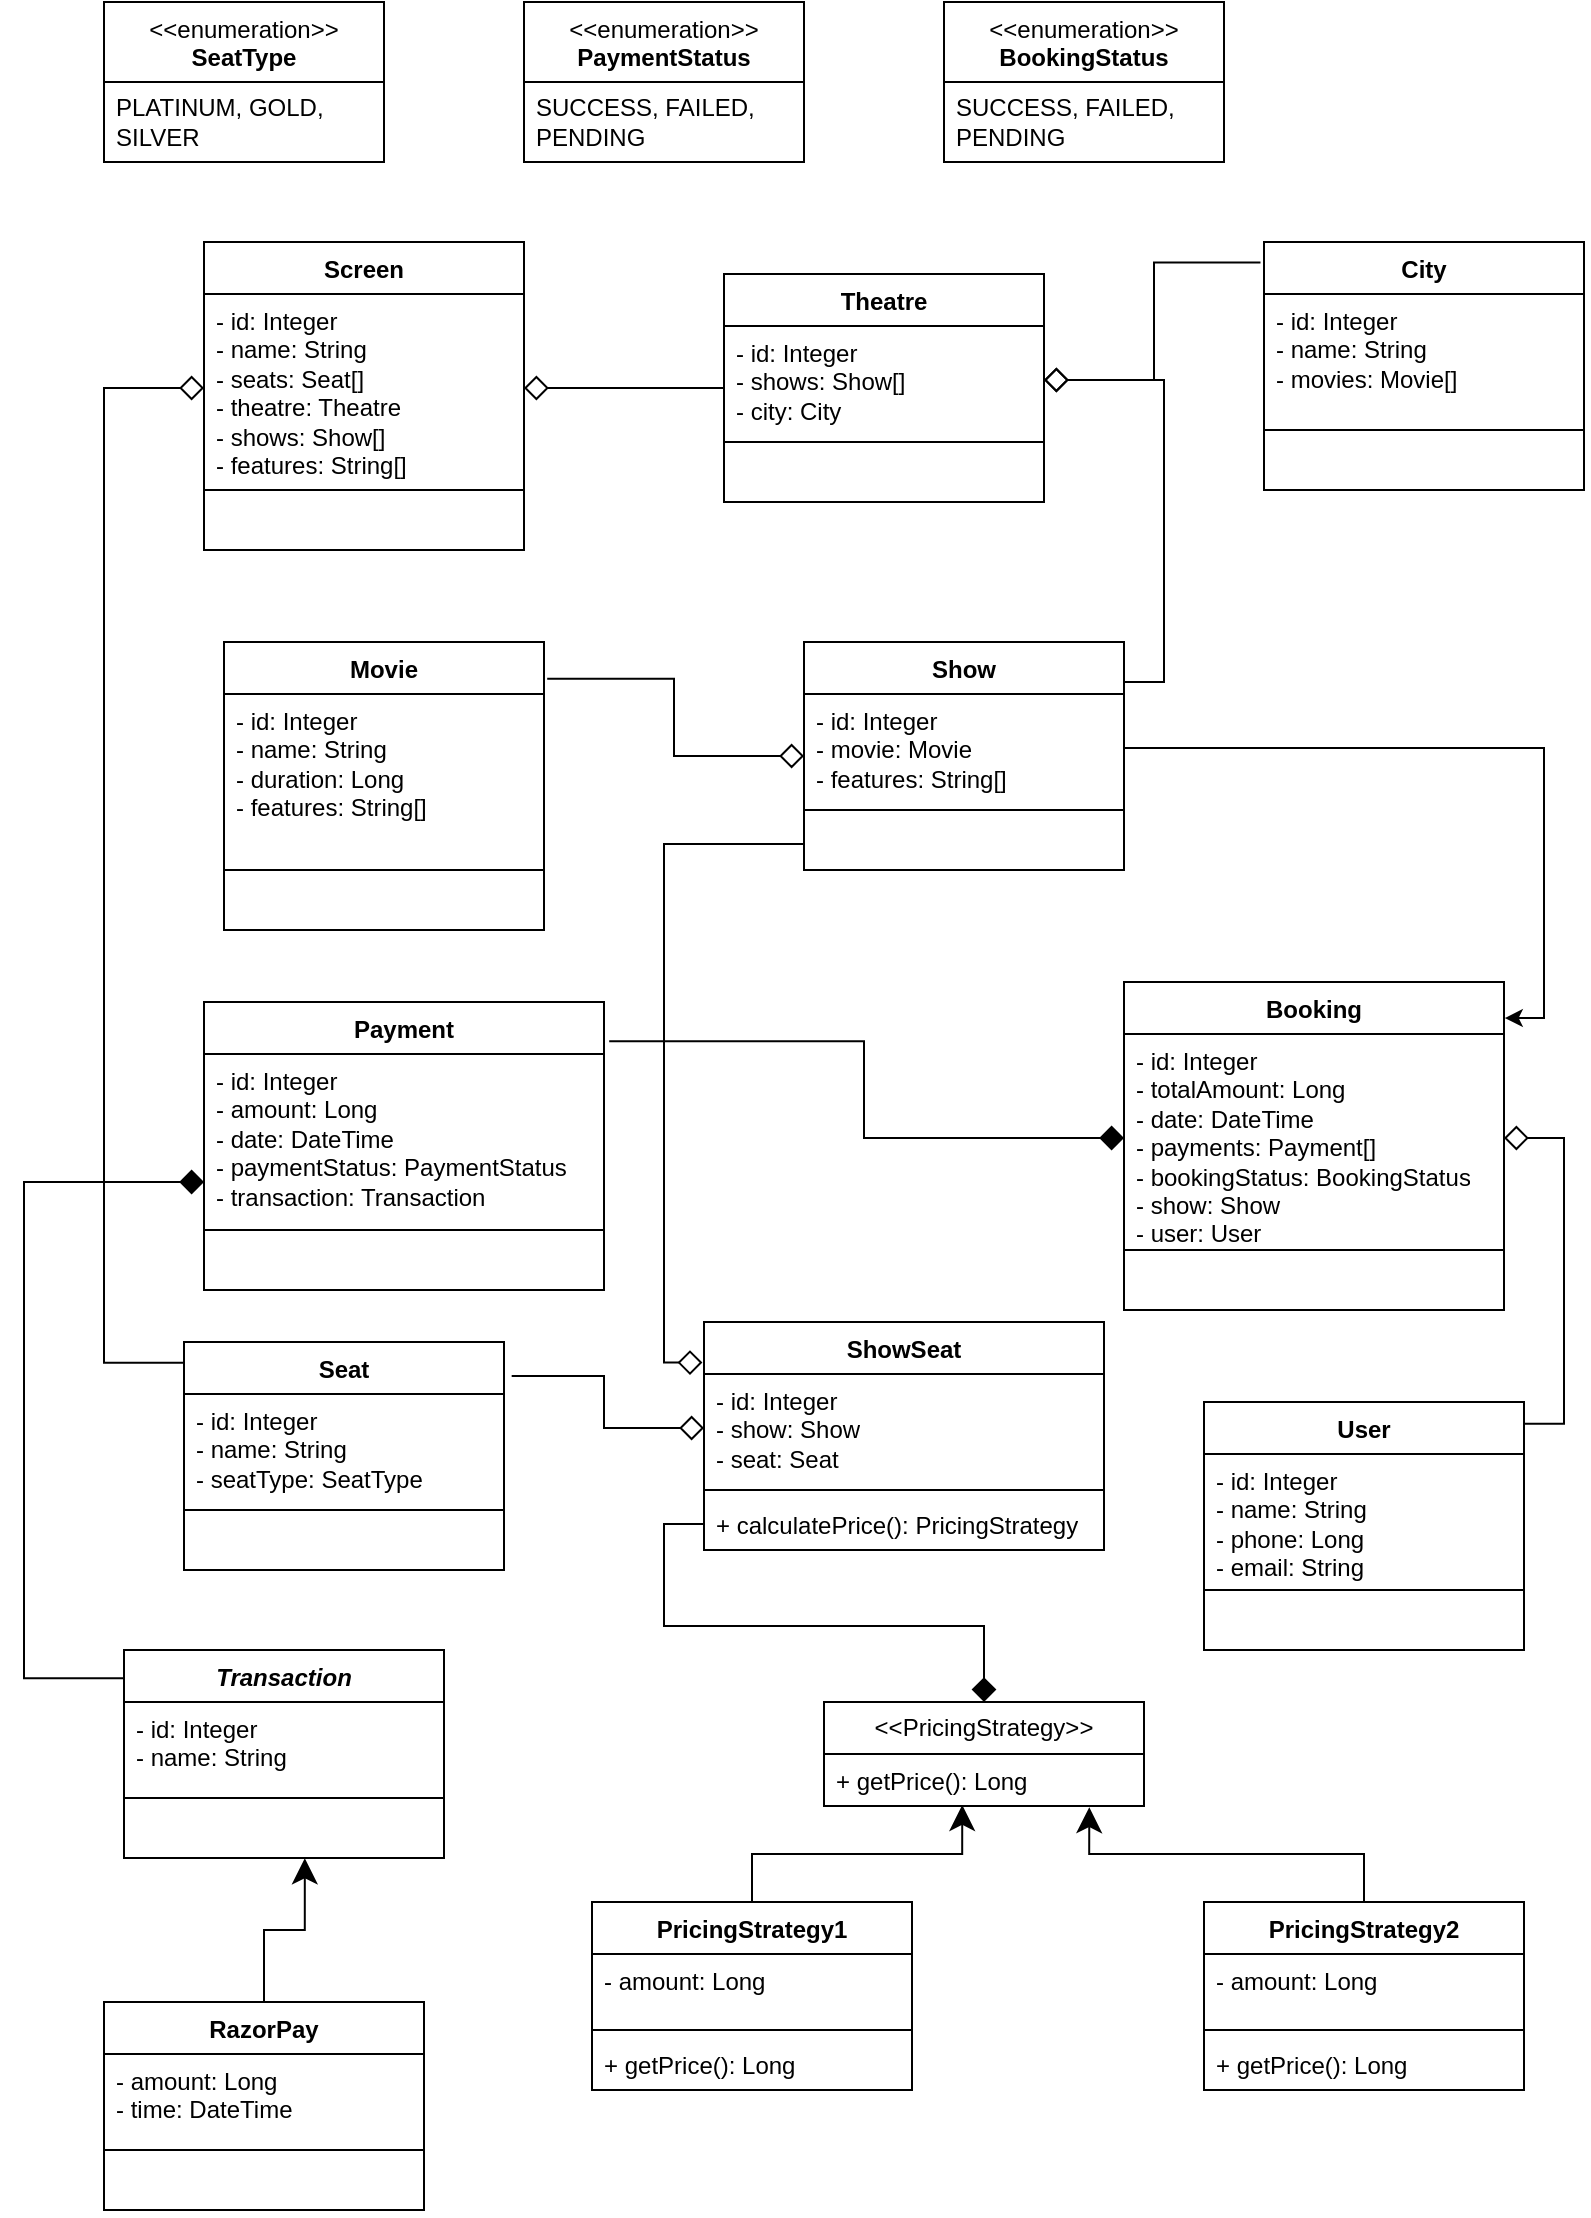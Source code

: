 <mxfile version="24.5.2" type="github">
  <diagram name="Page-1" id="YPxaZICVhEco1zUHnh6d">
    <mxGraphModel dx="1032" dy="530" grid="1" gridSize="10" guides="1" tooltips="1" connect="1" arrows="1" fold="1" page="1" pageScale="1" pageWidth="827" pageHeight="1169" math="0" shadow="0">
      <root>
        <mxCell id="0" />
        <mxCell id="1" parent="0" />
        <mxCell id="FYcy1s9Q1wEInNr1CtbZ-1" value="Screen" style="swimlane;fontStyle=1;align=center;verticalAlign=top;childLayout=stackLayout;horizontal=1;startSize=26;horizontalStack=0;resizeParent=1;resizeParentMax=0;resizeLast=0;collapsible=1;marginBottom=0;whiteSpace=wrap;html=1;" parent="1" vertex="1">
          <mxGeometry x="140" y="140" width="160" height="154" as="geometry" />
        </mxCell>
        <mxCell id="FYcy1s9Q1wEInNr1CtbZ-2" value="- id: Integer&lt;div&gt;- name: String&lt;/div&gt;&lt;div&gt;- seats: Seat[]&lt;/div&gt;&lt;div&gt;- theatre: Theatre&lt;/div&gt;&lt;div&gt;- shows: Show[]&lt;/div&gt;&lt;div&gt;- features: String[]&lt;br&gt;&lt;/div&gt;" style="text;strokeColor=none;fillColor=none;align=left;verticalAlign=top;spacingLeft=4;spacingRight=4;overflow=hidden;rotatable=0;points=[[0,0.5],[1,0.5]];portConstraint=eastwest;whiteSpace=wrap;html=1;" parent="FYcy1s9Q1wEInNr1CtbZ-1" vertex="1">
          <mxGeometry y="26" width="160" height="94" as="geometry" />
        </mxCell>
        <mxCell id="FYcy1s9Q1wEInNr1CtbZ-3" value="" style="line;strokeWidth=1;fillColor=none;align=left;verticalAlign=middle;spacingTop=-1;spacingLeft=3;spacingRight=3;rotatable=0;labelPosition=right;points=[];portConstraint=eastwest;strokeColor=inherit;" parent="FYcy1s9Q1wEInNr1CtbZ-1" vertex="1">
          <mxGeometry y="120" width="160" height="8" as="geometry" />
        </mxCell>
        <mxCell id="FYcy1s9Q1wEInNr1CtbZ-4" value="&amp;nbsp;" style="text;strokeColor=none;fillColor=none;align=left;verticalAlign=top;spacingLeft=4;spacingRight=4;overflow=hidden;rotatable=0;points=[[0,0.5],[1,0.5]];portConstraint=eastwest;whiteSpace=wrap;html=1;" parent="FYcy1s9Q1wEInNr1CtbZ-1" vertex="1">
          <mxGeometry y="128" width="160" height="26" as="geometry" />
        </mxCell>
        <mxCell id="ZV7shRf-ksZKW6ysH2i3-1" style="edgeStyle=orthogonalEdgeStyle;rounded=0;orthogonalLoop=1;jettySize=auto;html=1;entryX=1;entryY=0.5;entryDx=0;entryDy=0;endArrow=diamond;endFill=0;endSize=10;startSize=10;" edge="1" parent="1" source="FYcy1s9Q1wEInNr1CtbZ-5" target="FYcy1s9Q1wEInNr1CtbZ-2">
          <mxGeometry relative="1" as="geometry" />
        </mxCell>
        <mxCell id="FYcy1s9Q1wEInNr1CtbZ-5" value="Theatre" style="swimlane;fontStyle=1;align=center;verticalAlign=top;childLayout=stackLayout;horizontal=1;startSize=26;horizontalStack=0;resizeParent=1;resizeParentMax=0;resizeLast=0;collapsible=1;marginBottom=0;whiteSpace=wrap;html=1;" parent="1" vertex="1">
          <mxGeometry x="400" y="156" width="160" height="114" as="geometry" />
        </mxCell>
        <mxCell id="FYcy1s9Q1wEInNr1CtbZ-6" value="- id: Integer&lt;div&gt;- shows: Show[]&lt;/div&gt;&lt;div&gt;- city: City&lt;/div&gt;" style="text;strokeColor=none;fillColor=none;align=left;verticalAlign=top;spacingLeft=4;spacingRight=4;overflow=hidden;rotatable=0;points=[[0,0.5],[1,0.5]];portConstraint=eastwest;whiteSpace=wrap;html=1;" parent="FYcy1s9Q1wEInNr1CtbZ-5" vertex="1">
          <mxGeometry y="26" width="160" height="54" as="geometry" />
        </mxCell>
        <mxCell id="FYcy1s9Q1wEInNr1CtbZ-7" value="" style="line;strokeWidth=1;fillColor=none;align=left;verticalAlign=middle;spacingTop=-1;spacingLeft=3;spacingRight=3;rotatable=0;labelPosition=right;points=[];portConstraint=eastwest;strokeColor=inherit;" parent="FYcy1s9Q1wEInNr1CtbZ-5" vertex="1">
          <mxGeometry y="80" width="160" height="8" as="geometry" />
        </mxCell>
        <mxCell id="FYcy1s9Q1wEInNr1CtbZ-8" value="&amp;nbsp;" style="text;strokeColor=none;fillColor=none;align=left;verticalAlign=top;spacingLeft=4;spacingRight=4;overflow=hidden;rotatable=0;points=[[0,0.5],[1,0.5]];portConstraint=eastwest;whiteSpace=wrap;html=1;" parent="FYcy1s9Q1wEInNr1CtbZ-5" vertex="1">
          <mxGeometry y="88" width="160" height="26" as="geometry" />
        </mxCell>
        <mxCell id="FYcy1s9Q1wEInNr1CtbZ-9" value="&amp;lt;&amp;lt;enumeration&amp;gt;&amp;gt;&lt;br&gt;&lt;b&gt;SeatType&lt;/b&gt;" style="swimlane;fontStyle=0;align=center;verticalAlign=top;childLayout=stackLayout;horizontal=1;startSize=40;horizontalStack=0;resizeParent=1;resizeParentMax=0;resizeLast=0;collapsible=0;marginBottom=0;html=1;whiteSpace=wrap;" parent="1" vertex="1">
          <mxGeometry x="90" y="20" width="140" height="80" as="geometry" />
        </mxCell>
        <mxCell id="FYcy1s9Q1wEInNr1CtbZ-10" value="PLATINUM, GOLD, SILVER" style="text;html=1;strokeColor=none;fillColor=none;align=left;verticalAlign=middle;spacingLeft=4;spacingRight=4;overflow=hidden;rotatable=0;points=[[0,0.5],[1,0.5]];portConstraint=eastwest;whiteSpace=wrap;" parent="FYcy1s9Q1wEInNr1CtbZ-9" vertex="1">
          <mxGeometry y="40" width="140" height="40" as="geometry" />
        </mxCell>
        <mxCell id="FYcy1s9Q1wEInNr1CtbZ-11" value="Show" style="swimlane;fontStyle=1;align=center;verticalAlign=top;childLayout=stackLayout;horizontal=1;startSize=26;horizontalStack=0;resizeParent=1;resizeParentMax=0;resizeLast=0;collapsible=1;marginBottom=0;whiteSpace=wrap;html=1;" parent="1" vertex="1">
          <mxGeometry x="440" y="340" width="160" height="114" as="geometry" />
        </mxCell>
        <mxCell id="FYcy1s9Q1wEInNr1CtbZ-12" value="- id: Integer&lt;div&gt;- movie: Movie&lt;/div&gt;&lt;div&gt;- features: String[]&lt;br&gt;&lt;/div&gt;" style="text;strokeColor=none;fillColor=none;align=left;verticalAlign=top;spacingLeft=4;spacingRight=4;overflow=hidden;rotatable=0;points=[[0,0.5],[1,0.5]];portConstraint=eastwest;whiteSpace=wrap;html=1;" parent="FYcy1s9Q1wEInNr1CtbZ-11" vertex="1">
          <mxGeometry y="26" width="160" height="54" as="geometry" />
        </mxCell>
        <mxCell id="FYcy1s9Q1wEInNr1CtbZ-13" value="" style="line;strokeWidth=1;fillColor=none;align=left;verticalAlign=middle;spacingTop=-1;spacingLeft=3;spacingRight=3;rotatable=0;labelPosition=right;points=[];portConstraint=eastwest;strokeColor=inherit;" parent="FYcy1s9Q1wEInNr1CtbZ-11" vertex="1">
          <mxGeometry y="80" width="160" height="8" as="geometry" />
        </mxCell>
        <mxCell id="FYcy1s9Q1wEInNr1CtbZ-14" value="&amp;nbsp;" style="text;strokeColor=none;fillColor=none;align=left;verticalAlign=top;spacingLeft=4;spacingRight=4;overflow=hidden;rotatable=0;points=[[0,0.5],[1,0.5]];portConstraint=eastwest;whiteSpace=wrap;html=1;" parent="FYcy1s9Q1wEInNr1CtbZ-11" vertex="1">
          <mxGeometry y="88" width="160" height="26" as="geometry" />
        </mxCell>
        <mxCell id="FYcy1s9Q1wEInNr1CtbZ-15" value="Movie" style="swimlane;fontStyle=1;align=center;verticalAlign=top;childLayout=stackLayout;horizontal=1;startSize=26;horizontalStack=0;resizeParent=1;resizeParentMax=0;resizeLast=0;collapsible=1;marginBottom=0;whiteSpace=wrap;html=1;" parent="1" vertex="1">
          <mxGeometry x="150" y="340" width="160" height="144" as="geometry" />
        </mxCell>
        <mxCell id="FYcy1s9Q1wEInNr1CtbZ-16" value="&lt;div&gt;- id: Integer&lt;/div&gt;- name: String&lt;div&gt;- duration: Long&lt;/div&gt;&lt;div&gt;- features: String[]&lt;/div&gt;" style="text;strokeColor=none;fillColor=none;align=left;verticalAlign=top;spacingLeft=4;spacingRight=4;overflow=hidden;rotatable=0;points=[[0,0.5],[1,0.5]];portConstraint=eastwest;whiteSpace=wrap;html=1;" parent="FYcy1s9Q1wEInNr1CtbZ-15" vertex="1">
          <mxGeometry y="26" width="160" height="84" as="geometry" />
        </mxCell>
        <mxCell id="FYcy1s9Q1wEInNr1CtbZ-17" value="" style="line;strokeWidth=1;fillColor=none;align=left;verticalAlign=middle;spacingTop=-1;spacingLeft=3;spacingRight=3;rotatable=0;labelPosition=right;points=[];portConstraint=eastwest;strokeColor=inherit;" parent="FYcy1s9Q1wEInNr1CtbZ-15" vertex="1">
          <mxGeometry y="110" width="160" height="8" as="geometry" />
        </mxCell>
        <mxCell id="FYcy1s9Q1wEInNr1CtbZ-18" value="&amp;nbsp;" style="text;strokeColor=none;fillColor=none;align=left;verticalAlign=top;spacingLeft=4;spacingRight=4;overflow=hidden;rotatable=0;points=[[0,0.5],[1,0.5]];portConstraint=eastwest;whiteSpace=wrap;html=1;" parent="FYcy1s9Q1wEInNr1CtbZ-15" vertex="1">
          <mxGeometry y="118" width="160" height="26" as="geometry" />
        </mxCell>
        <mxCell id="FYcy1s9Q1wEInNr1CtbZ-19" style="edgeStyle=orthogonalEdgeStyle;rounded=0;orthogonalLoop=1;jettySize=auto;html=1;entryX=1.01;entryY=0.128;entryDx=0;entryDy=0;entryPerimeter=0;endArrow=none;endFill=0;endSize=10;startSize=10;startArrow=diamond;startFill=0;" parent="1" source="FYcy1s9Q1wEInNr1CtbZ-11" target="FYcy1s9Q1wEInNr1CtbZ-15" edge="1">
          <mxGeometry relative="1" as="geometry" />
        </mxCell>
        <mxCell id="ZV7shRf-ksZKW6ysH2i3-3" style="edgeStyle=orthogonalEdgeStyle;rounded=0;orthogonalLoop=1;jettySize=auto;html=1;exitX=1;exitY=0.5;exitDx=0;exitDy=0;entryX=1;entryY=0.175;entryDx=0;entryDy=0;entryPerimeter=0;startArrow=diamond;startFill=0;endArrow=none;endFill=0;endSize=10;startSize=10;" edge="1" parent="1" source="FYcy1s9Q1wEInNr1CtbZ-6" target="FYcy1s9Q1wEInNr1CtbZ-11">
          <mxGeometry relative="1" as="geometry" />
        </mxCell>
        <mxCell id="ZV7shRf-ksZKW6ysH2i3-4" value="&amp;lt;&amp;lt;enumeration&amp;gt;&amp;gt;&lt;br&gt;&lt;b&gt;PaymentStatus&lt;/b&gt;" style="swimlane;fontStyle=0;align=center;verticalAlign=top;childLayout=stackLayout;horizontal=1;startSize=40;horizontalStack=0;resizeParent=1;resizeParentMax=0;resizeLast=0;collapsible=0;marginBottom=0;html=1;whiteSpace=wrap;" vertex="1" parent="1">
          <mxGeometry x="300" y="20" width="140" height="80" as="geometry" />
        </mxCell>
        <mxCell id="ZV7shRf-ksZKW6ysH2i3-5" value="SUCCESS, FAILED, PENDING" style="text;html=1;strokeColor=none;fillColor=none;align=left;verticalAlign=middle;spacingLeft=4;spacingRight=4;overflow=hidden;rotatable=0;points=[[0,0.5],[1,0.5]];portConstraint=eastwest;whiteSpace=wrap;" vertex="1" parent="ZV7shRf-ksZKW6ysH2i3-4">
          <mxGeometry y="40" width="140" height="40" as="geometry" />
        </mxCell>
        <mxCell id="ZV7shRf-ksZKW6ysH2i3-6" value="City" style="swimlane;fontStyle=1;align=center;verticalAlign=top;childLayout=stackLayout;horizontal=1;startSize=26;horizontalStack=0;resizeParent=1;resizeParentMax=0;resizeLast=0;collapsible=1;marginBottom=0;whiteSpace=wrap;html=1;" vertex="1" parent="1">
          <mxGeometry x="670" y="140" width="160" height="124" as="geometry" />
        </mxCell>
        <mxCell id="ZV7shRf-ksZKW6ysH2i3-7" value="- id: Integer&lt;div&gt;- name: String&lt;/div&gt;&lt;div&gt;- movies: Movie[]&lt;/div&gt;" style="text;strokeColor=none;fillColor=none;align=left;verticalAlign=top;spacingLeft=4;spacingRight=4;overflow=hidden;rotatable=0;points=[[0,0.5],[1,0.5]];portConstraint=eastwest;whiteSpace=wrap;html=1;" vertex="1" parent="ZV7shRf-ksZKW6ysH2i3-6">
          <mxGeometry y="26" width="160" height="64" as="geometry" />
        </mxCell>
        <mxCell id="ZV7shRf-ksZKW6ysH2i3-8" value="" style="line;strokeWidth=1;fillColor=none;align=left;verticalAlign=middle;spacingTop=-1;spacingLeft=3;spacingRight=3;rotatable=0;labelPosition=right;points=[];portConstraint=eastwest;strokeColor=inherit;" vertex="1" parent="ZV7shRf-ksZKW6ysH2i3-6">
          <mxGeometry y="90" width="160" height="8" as="geometry" />
        </mxCell>
        <mxCell id="ZV7shRf-ksZKW6ysH2i3-9" value="&amp;nbsp;" style="text;strokeColor=none;fillColor=none;align=left;verticalAlign=top;spacingLeft=4;spacingRight=4;overflow=hidden;rotatable=0;points=[[0,0.5],[1,0.5]];portConstraint=eastwest;whiteSpace=wrap;html=1;" vertex="1" parent="ZV7shRf-ksZKW6ysH2i3-6">
          <mxGeometry y="98" width="160" height="26" as="geometry" />
        </mxCell>
        <mxCell id="ZV7shRf-ksZKW6ysH2i3-10" style="edgeStyle=orthogonalEdgeStyle;rounded=0;orthogonalLoop=1;jettySize=auto;html=1;entryX=-0.011;entryY=0.083;entryDx=0;entryDy=0;entryPerimeter=0;startArrow=diamond;startFill=0;endArrow=none;endFill=0;endSize=10;startSize=10;" edge="1" parent="1" source="FYcy1s9Q1wEInNr1CtbZ-6" target="ZV7shRf-ksZKW6ysH2i3-6">
          <mxGeometry relative="1" as="geometry" />
        </mxCell>
        <mxCell id="ZV7shRf-ksZKW6ysH2i3-11" value="Payment" style="swimlane;fontStyle=1;align=center;verticalAlign=top;childLayout=stackLayout;horizontal=1;startSize=26;horizontalStack=0;resizeParent=1;resizeParentMax=0;resizeLast=0;collapsible=1;marginBottom=0;whiteSpace=wrap;html=1;" vertex="1" parent="1">
          <mxGeometry x="140" y="520" width="200" height="144" as="geometry" />
        </mxCell>
        <mxCell id="ZV7shRf-ksZKW6ysH2i3-12" value="&lt;div&gt;- id: Integer&lt;/div&gt;- amount: Long&lt;div&gt;- date: DateTime&lt;/div&gt;&lt;div&gt;- paymentStatus: PaymentStatus&lt;/div&gt;&lt;div&gt;- transaction: Transaction&lt;/div&gt;" style="text;strokeColor=none;fillColor=none;align=left;verticalAlign=top;spacingLeft=4;spacingRight=4;overflow=hidden;rotatable=0;points=[[0,0.5],[1,0.5]];portConstraint=eastwest;whiteSpace=wrap;html=1;" vertex="1" parent="ZV7shRf-ksZKW6ysH2i3-11">
          <mxGeometry y="26" width="200" height="84" as="geometry" />
        </mxCell>
        <mxCell id="ZV7shRf-ksZKW6ysH2i3-13" value="" style="line;strokeWidth=1;fillColor=none;align=left;verticalAlign=middle;spacingTop=-1;spacingLeft=3;spacingRight=3;rotatable=0;labelPosition=right;points=[];portConstraint=eastwest;strokeColor=inherit;" vertex="1" parent="ZV7shRf-ksZKW6ysH2i3-11">
          <mxGeometry y="110" width="200" height="8" as="geometry" />
        </mxCell>
        <mxCell id="ZV7shRf-ksZKW6ysH2i3-14" value="&amp;nbsp;" style="text;strokeColor=none;fillColor=none;align=left;verticalAlign=top;spacingLeft=4;spacingRight=4;overflow=hidden;rotatable=0;points=[[0,0.5],[1,0.5]];portConstraint=eastwest;whiteSpace=wrap;html=1;" vertex="1" parent="ZV7shRf-ksZKW6ysH2i3-11">
          <mxGeometry y="118" width="200" height="26" as="geometry" />
        </mxCell>
        <mxCell id="ZV7shRf-ksZKW6ysH2i3-15" value="Booking" style="swimlane;fontStyle=1;align=center;verticalAlign=top;childLayout=stackLayout;horizontal=1;startSize=26;horizontalStack=0;resizeParent=1;resizeParentMax=0;resizeLast=0;collapsible=1;marginBottom=0;whiteSpace=wrap;html=1;" vertex="1" parent="1">
          <mxGeometry x="600" y="510" width="190" height="164" as="geometry" />
        </mxCell>
        <mxCell id="ZV7shRf-ksZKW6ysH2i3-16" value="&lt;div&gt;- id: Integer&lt;/div&gt;- totalAmount: Long&lt;div&gt;- date: DateTime&lt;/div&gt;&lt;div&gt;- payments: Payment[]&lt;/div&gt;&lt;div&gt;- bookingStatus: BookingStatus&lt;/div&gt;&lt;div&gt;- show: Show&lt;/div&gt;&lt;div&gt;- user: User&lt;/div&gt;" style="text;strokeColor=none;fillColor=none;align=left;verticalAlign=top;spacingLeft=4;spacingRight=4;overflow=hidden;rotatable=0;points=[[0,0.5],[1,0.5]];portConstraint=eastwest;whiteSpace=wrap;html=1;" vertex="1" parent="ZV7shRf-ksZKW6ysH2i3-15">
          <mxGeometry y="26" width="190" height="104" as="geometry" />
        </mxCell>
        <mxCell id="ZV7shRf-ksZKW6ysH2i3-17" value="" style="line;strokeWidth=1;fillColor=none;align=left;verticalAlign=middle;spacingTop=-1;spacingLeft=3;spacingRight=3;rotatable=0;labelPosition=right;points=[];portConstraint=eastwest;strokeColor=inherit;" vertex="1" parent="ZV7shRf-ksZKW6ysH2i3-15">
          <mxGeometry y="130" width="190" height="8" as="geometry" />
        </mxCell>
        <mxCell id="ZV7shRf-ksZKW6ysH2i3-18" value="&amp;nbsp;" style="text;strokeColor=none;fillColor=none;align=left;verticalAlign=top;spacingLeft=4;spacingRight=4;overflow=hidden;rotatable=0;points=[[0,0.5],[1,0.5]];portConstraint=eastwest;whiteSpace=wrap;html=1;" vertex="1" parent="ZV7shRf-ksZKW6ysH2i3-15">
          <mxGeometry y="138" width="190" height="26" as="geometry" />
        </mxCell>
        <mxCell id="ZV7shRf-ksZKW6ysH2i3-19" value="&amp;lt;&amp;lt;enumeration&amp;gt;&amp;gt;&lt;br&gt;&lt;b&gt;BookingStatus&lt;/b&gt;" style="swimlane;fontStyle=0;align=center;verticalAlign=top;childLayout=stackLayout;horizontal=1;startSize=40;horizontalStack=0;resizeParent=1;resizeParentMax=0;resizeLast=0;collapsible=0;marginBottom=0;html=1;whiteSpace=wrap;" vertex="1" parent="1">
          <mxGeometry x="510" y="20" width="140" height="80" as="geometry" />
        </mxCell>
        <mxCell id="ZV7shRf-ksZKW6ysH2i3-20" value="SUCCESS, FAILED, PENDING" style="text;html=1;strokeColor=none;fillColor=none;align=left;verticalAlign=middle;spacingLeft=4;spacingRight=4;overflow=hidden;rotatable=0;points=[[0,0.5],[1,0.5]];portConstraint=eastwest;whiteSpace=wrap;" vertex="1" parent="ZV7shRf-ksZKW6ysH2i3-19">
          <mxGeometry y="40" width="140" height="40" as="geometry" />
        </mxCell>
        <mxCell id="ZV7shRf-ksZKW6ysH2i3-22" style="edgeStyle=orthogonalEdgeStyle;rounded=0;orthogonalLoop=1;jettySize=auto;html=1;entryX=1.002;entryY=0.11;entryDx=0;entryDy=0;entryPerimeter=0;" edge="1" parent="1" source="FYcy1s9Q1wEInNr1CtbZ-12" target="ZV7shRf-ksZKW6ysH2i3-15">
          <mxGeometry relative="1" as="geometry" />
        </mxCell>
        <mxCell id="ZV7shRf-ksZKW6ysH2i3-23" style="edgeStyle=orthogonalEdgeStyle;rounded=0;orthogonalLoop=1;jettySize=auto;html=1;entryX=1.013;entryY=-0.076;entryDx=0;entryDy=0;entryPerimeter=0;startArrow=diamond;startFill=1;endArrow=none;endFill=0;endSize=10;startSize=10;" edge="1" parent="1" source="ZV7shRf-ksZKW6ysH2i3-16" target="ZV7shRf-ksZKW6ysH2i3-12">
          <mxGeometry relative="1" as="geometry" />
        </mxCell>
        <mxCell id="ZV7shRf-ksZKW6ysH2i3-24" value="ShowSeat" style="swimlane;fontStyle=1;align=center;verticalAlign=top;childLayout=stackLayout;horizontal=1;startSize=26;horizontalStack=0;resizeParent=1;resizeParentMax=0;resizeLast=0;collapsible=1;marginBottom=0;whiteSpace=wrap;html=1;" vertex="1" parent="1">
          <mxGeometry x="390" y="680" width="200" height="114" as="geometry" />
        </mxCell>
        <mxCell id="ZV7shRf-ksZKW6ysH2i3-25" value="- id: Integer&lt;div&gt;- show: Show&lt;/div&gt;&lt;div&gt;- seat: Seat&lt;/div&gt;&lt;div&gt;&lt;br&gt;&lt;/div&gt;" style="text;strokeColor=none;fillColor=none;align=left;verticalAlign=top;spacingLeft=4;spacingRight=4;overflow=hidden;rotatable=0;points=[[0,0.5],[1,0.5]];portConstraint=eastwest;whiteSpace=wrap;html=1;" vertex="1" parent="ZV7shRf-ksZKW6ysH2i3-24">
          <mxGeometry y="26" width="200" height="54" as="geometry" />
        </mxCell>
        <mxCell id="ZV7shRf-ksZKW6ysH2i3-26" value="" style="line;strokeWidth=1;fillColor=none;align=left;verticalAlign=middle;spacingTop=-1;spacingLeft=3;spacingRight=3;rotatable=0;labelPosition=right;points=[];portConstraint=eastwest;strokeColor=inherit;" vertex="1" parent="ZV7shRf-ksZKW6ysH2i3-24">
          <mxGeometry y="80" width="200" height="8" as="geometry" />
        </mxCell>
        <mxCell id="ZV7shRf-ksZKW6ysH2i3-27" value="+ calculatePrice(): PricingStrategy" style="text;strokeColor=none;fillColor=none;align=left;verticalAlign=top;spacingLeft=4;spacingRight=4;overflow=hidden;rotatable=0;points=[[0,0.5],[1,0.5]];portConstraint=eastwest;whiteSpace=wrap;html=1;" vertex="1" parent="ZV7shRf-ksZKW6ysH2i3-24">
          <mxGeometry y="88" width="200" height="26" as="geometry" />
        </mxCell>
        <mxCell id="ZV7shRf-ksZKW6ysH2i3-28" value="Seat" style="swimlane;fontStyle=1;align=center;verticalAlign=top;childLayout=stackLayout;horizontal=1;startSize=26;horizontalStack=0;resizeParent=1;resizeParentMax=0;resizeLast=0;collapsible=1;marginBottom=0;whiteSpace=wrap;html=1;" vertex="1" parent="1">
          <mxGeometry x="130" y="690" width="160" height="114" as="geometry" />
        </mxCell>
        <mxCell id="ZV7shRf-ksZKW6ysH2i3-29" value="- id: Integer&lt;div&gt;- name: String&lt;/div&gt;&lt;div&gt;- seatType: SeatType&lt;/div&gt;" style="text;strokeColor=none;fillColor=none;align=left;verticalAlign=top;spacingLeft=4;spacingRight=4;overflow=hidden;rotatable=0;points=[[0,0.5],[1,0.5]];portConstraint=eastwest;whiteSpace=wrap;html=1;" vertex="1" parent="ZV7shRf-ksZKW6ysH2i3-28">
          <mxGeometry y="26" width="160" height="54" as="geometry" />
        </mxCell>
        <mxCell id="ZV7shRf-ksZKW6ysH2i3-30" value="" style="line;strokeWidth=1;fillColor=none;align=left;verticalAlign=middle;spacingTop=-1;spacingLeft=3;spacingRight=3;rotatable=0;labelPosition=right;points=[];portConstraint=eastwest;strokeColor=inherit;" vertex="1" parent="ZV7shRf-ksZKW6ysH2i3-28">
          <mxGeometry y="80" width="160" height="8" as="geometry" />
        </mxCell>
        <mxCell id="ZV7shRf-ksZKW6ysH2i3-31" value="&amp;nbsp;" style="text;strokeColor=none;fillColor=none;align=left;verticalAlign=top;spacingLeft=4;spacingRight=4;overflow=hidden;rotatable=0;points=[[0,0.5],[1,0.5]];portConstraint=eastwest;whiteSpace=wrap;html=1;" vertex="1" parent="ZV7shRf-ksZKW6ysH2i3-28">
          <mxGeometry y="88" width="160" height="26" as="geometry" />
        </mxCell>
        <mxCell id="ZV7shRf-ksZKW6ysH2i3-32" style="edgeStyle=orthogonalEdgeStyle;rounded=0;orthogonalLoop=1;jettySize=auto;html=1;entryX=0.003;entryY=0.091;entryDx=0;entryDy=0;entryPerimeter=0;startArrow=diamond;startFill=0;endArrow=none;endFill=0;endSize=10;startSize=10;" edge="1" parent="1" source="FYcy1s9Q1wEInNr1CtbZ-2" target="ZV7shRf-ksZKW6ysH2i3-28">
          <mxGeometry relative="1" as="geometry">
            <Array as="points">
              <mxPoint x="90" y="213" />
              <mxPoint x="90" y="700" />
            </Array>
          </mxGeometry>
        </mxCell>
        <mxCell id="ZV7shRf-ksZKW6ysH2i3-33" style="edgeStyle=orthogonalEdgeStyle;rounded=0;orthogonalLoop=1;jettySize=auto;html=1;entryX=-0.004;entryY=0.178;entryDx=0;entryDy=0;entryPerimeter=0;endArrow=diamond;endFill=0;endSize=10;startSize=10;" edge="1" parent="1" source="FYcy1s9Q1wEInNr1CtbZ-14" target="ZV7shRf-ksZKW6ysH2i3-24">
          <mxGeometry relative="1" as="geometry">
            <Array as="points">
              <mxPoint x="370" y="441" />
              <mxPoint x="370" y="700" />
            </Array>
          </mxGeometry>
        </mxCell>
        <mxCell id="ZV7shRf-ksZKW6ysH2i3-34" style="edgeStyle=orthogonalEdgeStyle;rounded=0;orthogonalLoop=1;jettySize=auto;html=1;entryX=1.024;entryY=0.149;entryDx=0;entryDy=0;entryPerimeter=0;startArrow=diamond;startFill=0;endArrow=none;endFill=0;endSize=10;startSize=10;" edge="1" parent="1" source="ZV7shRf-ksZKW6ysH2i3-25" target="ZV7shRf-ksZKW6ysH2i3-28">
          <mxGeometry relative="1" as="geometry" />
        </mxCell>
        <mxCell id="ZV7shRf-ksZKW6ysH2i3-41" style="edgeStyle=orthogonalEdgeStyle;rounded=0;orthogonalLoop=1;jettySize=auto;html=1;entryX=0;entryY=0.5;entryDx=0;entryDy=0;startArrow=diamond;startFill=1;endArrow=none;endFill=0;endSize=10;startSize=10;" edge="1" parent="1" source="ZV7shRf-ksZKW6ysH2i3-37" target="ZV7shRf-ksZKW6ysH2i3-27">
          <mxGeometry relative="1" as="geometry" />
        </mxCell>
        <mxCell id="ZV7shRf-ksZKW6ysH2i3-37" value="&amp;lt;&amp;lt;PricingStrategy&amp;gt;&amp;gt;" style="swimlane;fontStyle=0;childLayout=stackLayout;horizontal=1;startSize=26;fillColor=none;horizontalStack=0;resizeParent=1;resizeParentMax=0;resizeLast=0;collapsible=1;marginBottom=0;whiteSpace=wrap;html=1;" vertex="1" parent="1">
          <mxGeometry x="450" y="870" width="160" height="52" as="geometry" />
        </mxCell>
        <mxCell id="ZV7shRf-ksZKW6ysH2i3-38" value="+ getPrice(): Long" style="text;strokeColor=none;fillColor=none;align=left;verticalAlign=top;spacingLeft=4;spacingRight=4;overflow=hidden;rotatable=0;points=[[0,0.5],[1,0.5]];portConstraint=eastwest;whiteSpace=wrap;html=1;" vertex="1" parent="ZV7shRf-ksZKW6ysH2i3-37">
          <mxGeometry y="26" width="160" height="26" as="geometry" />
        </mxCell>
        <mxCell id="ZV7shRf-ksZKW6ysH2i3-42" value="PricingStrategy1" style="swimlane;fontStyle=1;align=center;verticalAlign=top;childLayout=stackLayout;horizontal=1;startSize=26;horizontalStack=0;resizeParent=1;resizeParentMax=0;resizeLast=0;collapsible=1;marginBottom=0;whiteSpace=wrap;html=1;" vertex="1" parent="1">
          <mxGeometry x="334" y="970" width="160" height="94" as="geometry" />
        </mxCell>
        <mxCell id="ZV7shRf-ksZKW6ysH2i3-43" value="&lt;div&gt;- amount: Long&lt;br&gt;&lt;/div&gt;" style="text;strokeColor=none;fillColor=none;align=left;verticalAlign=top;spacingLeft=4;spacingRight=4;overflow=hidden;rotatable=0;points=[[0,0.5],[1,0.5]];portConstraint=eastwest;whiteSpace=wrap;html=1;" vertex="1" parent="ZV7shRf-ksZKW6ysH2i3-42">
          <mxGeometry y="26" width="160" height="34" as="geometry" />
        </mxCell>
        <mxCell id="ZV7shRf-ksZKW6ysH2i3-44" value="" style="line;strokeWidth=1;fillColor=none;align=left;verticalAlign=middle;spacingTop=-1;spacingLeft=3;spacingRight=3;rotatable=0;labelPosition=right;points=[];portConstraint=eastwest;strokeColor=inherit;" vertex="1" parent="ZV7shRf-ksZKW6ysH2i3-42">
          <mxGeometry y="60" width="160" height="8" as="geometry" />
        </mxCell>
        <mxCell id="ZV7shRf-ksZKW6ysH2i3-45" value="+ getPrice(): Long" style="text;strokeColor=none;fillColor=none;align=left;verticalAlign=top;spacingLeft=4;spacingRight=4;overflow=hidden;rotatable=0;points=[[0,0.5],[1,0.5]];portConstraint=eastwest;whiteSpace=wrap;html=1;" vertex="1" parent="ZV7shRf-ksZKW6ysH2i3-42">
          <mxGeometry y="68" width="160" height="26" as="geometry" />
        </mxCell>
        <mxCell id="ZV7shRf-ksZKW6ysH2i3-46" value="PricingStrategy2" style="swimlane;fontStyle=1;align=center;verticalAlign=top;childLayout=stackLayout;horizontal=1;startSize=26;horizontalStack=0;resizeParent=1;resizeParentMax=0;resizeLast=0;collapsible=1;marginBottom=0;whiteSpace=wrap;html=1;" vertex="1" parent="1">
          <mxGeometry x="640" y="970" width="160" height="94" as="geometry" />
        </mxCell>
        <mxCell id="ZV7shRf-ksZKW6ysH2i3-47" value="- amount: Long" style="text;strokeColor=none;fillColor=none;align=left;verticalAlign=top;spacingLeft=4;spacingRight=4;overflow=hidden;rotatable=0;points=[[0,0.5],[1,0.5]];portConstraint=eastwest;whiteSpace=wrap;html=1;" vertex="1" parent="ZV7shRf-ksZKW6ysH2i3-46">
          <mxGeometry y="26" width="160" height="34" as="geometry" />
        </mxCell>
        <mxCell id="ZV7shRf-ksZKW6ysH2i3-48" value="" style="line;strokeWidth=1;fillColor=none;align=left;verticalAlign=middle;spacingTop=-1;spacingLeft=3;spacingRight=3;rotatable=0;labelPosition=right;points=[];portConstraint=eastwest;strokeColor=inherit;" vertex="1" parent="ZV7shRf-ksZKW6ysH2i3-46">
          <mxGeometry y="60" width="160" height="8" as="geometry" />
        </mxCell>
        <mxCell id="ZV7shRf-ksZKW6ysH2i3-49" value="+ getPrice(): Long" style="text;strokeColor=none;fillColor=none;align=left;verticalAlign=top;spacingLeft=4;spacingRight=4;overflow=hidden;rotatable=0;points=[[0,0.5],[1,0.5]];portConstraint=eastwest;whiteSpace=wrap;html=1;" vertex="1" parent="ZV7shRf-ksZKW6ysH2i3-46">
          <mxGeometry y="68" width="160" height="26" as="geometry" />
        </mxCell>
        <mxCell id="ZV7shRf-ksZKW6ysH2i3-51" style="edgeStyle=orthogonalEdgeStyle;rounded=0;orthogonalLoop=1;jettySize=auto;html=1;entryX=0.829;entryY=1.022;entryDx=0;entryDy=0;entryPerimeter=0;endSize=10;" edge="1" parent="1" source="ZV7shRf-ksZKW6ysH2i3-46" target="ZV7shRf-ksZKW6ysH2i3-38">
          <mxGeometry relative="1" as="geometry" />
        </mxCell>
        <mxCell id="ZV7shRf-ksZKW6ysH2i3-53" style="edgeStyle=orthogonalEdgeStyle;rounded=0;orthogonalLoop=1;jettySize=auto;html=1;entryX=0.432;entryY=0.979;entryDx=0;entryDy=0;entryPerimeter=0;endSize=10;startSize=10;" edge="1" parent="1" source="ZV7shRf-ksZKW6ysH2i3-42" target="ZV7shRf-ksZKW6ysH2i3-38">
          <mxGeometry relative="1" as="geometry" />
        </mxCell>
        <mxCell id="ZV7shRf-ksZKW6ysH2i3-54" value="User" style="swimlane;fontStyle=1;align=center;verticalAlign=top;childLayout=stackLayout;horizontal=1;startSize=26;horizontalStack=0;resizeParent=1;resizeParentMax=0;resizeLast=0;collapsible=1;marginBottom=0;whiteSpace=wrap;html=1;" vertex="1" parent="1">
          <mxGeometry x="640" y="720" width="160" height="124" as="geometry" />
        </mxCell>
        <mxCell id="ZV7shRf-ksZKW6ysH2i3-55" value="- id: Integer&lt;div&gt;- name: String&lt;/div&gt;&lt;div&gt;- phone: Long&lt;/div&gt;&lt;div&gt;- email: String&lt;/div&gt;" style="text;strokeColor=none;fillColor=none;align=left;verticalAlign=top;spacingLeft=4;spacingRight=4;overflow=hidden;rotatable=0;points=[[0,0.5],[1,0.5]];portConstraint=eastwest;whiteSpace=wrap;html=1;" vertex="1" parent="ZV7shRf-ksZKW6ysH2i3-54">
          <mxGeometry y="26" width="160" height="64" as="geometry" />
        </mxCell>
        <mxCell id="ZV7shRf-ksZKW6ysH2i3-56" value="" style="line;strokeWidth=1;fillColor=none;align=left;verticalAlign=middle;spacingTop=-1;spacingLeft=3;spacingRight=3;rotatable=0;labelPosition=right;points=[];portConstraint=eastwest;strokeColor=inherit;" vertex="1" parent="ZV7shRf-ksZKW6ysH2i3-54">
          <mxGeometry y="90" width="160" height="8" as="geometry" />
        </mxCell>
        <mxCell id="ZV7shRf-ksZKW6ysH2i3-57" value="&amp;nbsp;" style="text;strokeColor=none;fillColor=none;align=left;verticalAlign=top;spacingLeft=4;spacingRight=4;overflow=hidden;rotatable=0;points=[[0,0.5],[1,0.5]];portConstraint=eastwest;whiteSpace=wrap;html=1;" vertex="1" parent="ZV7shRf-ksZKW6ysH2i3-54">
          <mxGeometry y="98" width="160" height="26" as="geometry" />
        </mxCell>
        <mxCell id="ZV7shRf-ksZKW6ysH2i3-58" style="edgeStyle=orthogonalEdgeStyle;rounded=0;orthogonalLoop=1;jettySize=auto;html=1;entryX=1;entryY=0.088;entryDx=0;entryDy=0;entryPerimeter=0;startArrow=diamond;startFill=0;endSize=10;startSize=10;endArrow=none;endFill=0;" edge="1" parent="1" source="ZV7shRf-ksZKW6ysH2i3-16" target="ZV7shRf-ksZKW6ysH2i3-54">
          <mxGeometry relative="1" as="geometry" />
        </mxCell>
        <mxCell id="ZV7shRf-ksZKW6ysH2i3-59" value="&lt;i&gt;Transaction&lt;/i&gt;" style="swimlane;fontStyle=1;align=center;verticalAlign=top;childLayout=stackLayout;horizontal=1;startSize=26;horizontalStack=0;resizeParent=1;resizeParentMax=0;resizeLast=0;collapsible=1;marginBottom=0;whiteSpace=wrap;html=1;" vertex="1" parent="1">
          <mxGeometry x="100" y="844" width="160" height="104" as="geometry" />
        </mxCell>
        <mxCell id="ZV7shRf-ksZKW6ysH2i3-60" value="- id: Integer&lt;div&gt;- name: String&lt;/div&gt;" style="text;strokeColor=none;fillColor=none;align=left;verticalAlign=top;spacingLeft=4;spacingRight=4;overflow=hidden;rotatable=0;points=[[0,0.5],[1,0.5]];portConstraint=eastwest;whiteSpace=wrap;html=1;" vertex="1" parent="ZV7shRf-ksZKW6ysH2i3-59">
          <mxGeometry y="26" width="160" height="44" as="geometry" />
        </mxCell>
        <mxCell id="ZV7shRf-ksZKW6ysH2i3-61" value="" style="line;strokeWidth=1;fillColor=none;align=left;verticalAlign=middle;spacingTop=-1;spacingLeft=3;spacingRight=3;rotatable=0;labelPosition=right;points=[];portConstraint=eastwest;strokeColor=inherit;" vertex="1" parent="ZV7shRf-ksZKW6ysH2i3-59">
          <mxGeometry y="70" width="160" height="8" as="geometry" />
        </mxCell>
        <mxCell id="ZV7shRf-ksZKW6ysH2i3-62" value="&amp;nbsp;" style="text;strokeColor=none;fillColor=none;align=left;verticalAlign=top;spacingLeft=4;spacingRight=4;overflow=hidden;rotatable=0;points=[[0,0.5],[1,0.5]];portConstraint=eastwest;whiteSpace=wrap;html=1;" vertex="1" parent="ZV7shRf-ksZKW6ysH2i3-59">
          <mxGeometry y="78" width="160" height="26" as="geometry" />
        </mxCell>
        <mxCell id="ZV7shRf-ksZKW6ysH2i3-63" value="RazorPay" style="swimlane;fontStyle=1;align=center;verticalAlign=top;childLayout=stackLayout;horizontal=1;startSize=26;horizontalStack=0;resizeParent=1;resizeParentMax=0;resizeLast=0;collapsible=1;marginBottom=0;whiteSpace=wrap;html=1;" vertex="1" parent="1">
          <mxGeometry x="90" y="1020" width="160" height="104" as="geometry" />
        </mxCell>
        <mxCell id="ZV7shRf-ksZKW6ysH2i3-64" value="- amount: Long&lt;div&gt;- time: DateTime&lt;/div&gt;" style="text;strokeColor=none;fillColor=none;align=left;verticalAlign=top;spacingLeft=4;spacingRight=4;overflow=hidden;rotatable=0;points=[[0,0.5],[1,0.5]];portConstraint=eastwest;whiteSpace=wrap;html=1;" vertex="1" parent="ZV7shRf-ksZKW6ysH2i3-63">
          <mxGeometry y="26" width="160" height="44" as="geometry" />
        </mxCell>
        <mxCell id="ZV7shRf-ksZKW6ysH2i3-65" value="" style="line;strokeWidth=1;fillColor=none;align=left;verticalAlign=middle;spacingTop=-1;spacingLeft=3;spacingRight=3;rotatable=0;labelPosition=right;points=[];portConstraint=eastwest;strokeColor=inherit;" vertex="1" parent="ZV7shRf-ksZKW6ysH2i3-63">
          <mxGeometry y="70" width="160" height="8" as="geometry" />
        </mxCell>
        <mxCell id="ZV7shRf-ksZKW6ysH2i3-66" value="&amp;nbsp;" style="text;strokeColor=none;fillColor=none;align=left;verticalAlign=top;spacingLeft=4;spacingRight=4;overflow=hidden;rotatable=0;points=[[0,0.5],[1,0.5]];portConstraint=eastwest;whiteSpace=wrap;html=1;" vertex="1" parent="ZV7shRf-ksZKW6ysH2i3-63">
          <mxGeometry y="78" width="160" height="26" as="geometry" />
        </mxCell>
        <mxCell id="ZV7shRf-ksZKW6ysH2i3-67" style="edgeStyle=orthogonalEdgeStyle;rounded=0;orthogonalLoop=1;jettySize=auto;html=1;entryX=0.565;entryY=1.005;entryDx=0;entryDy=0;entryPerimeter=0;endSize=10;startSize=10;" edge="1" parent="1" source="ZV7shRf-ksZKW6ysH2i3-63" target="ZV7shRf-ksZKW6ysH2i3-62">
          <mxGeometry relative="1" as="geometry" />
        </mxCell>
        <mxCell id="ZV7shRf-ksZKW6ysH2i3-68" style="edgeStyle=orthogonalEdgeStyle;rounded=0;orthogonalLoop=1;jettySize=auto;html=1;entryX=0.003;entryY=0.136;entryDx=0;entryDy=0;entryPerimeter=0;startArrow=diamond;startFill=1;endArrow=none;endFill=0;endSize=10;startSize=10;" edge="1" parent="1" source="ZV7shRf-ksZKW6ysH2i3-12" target="ZV7shRf-ksZKW6ysH2i3-59">
          <mxGeometry relative="1" as="geometry">
            <Array as="points">
              <mxPoint x="50" y="610" />
              <mxPoint x="50" y="858" />
            </Array>
          </mxGeometry>
        </mxCell>
      </root>
    </mxGraphModel>
  </diagram>
</mxfile>
